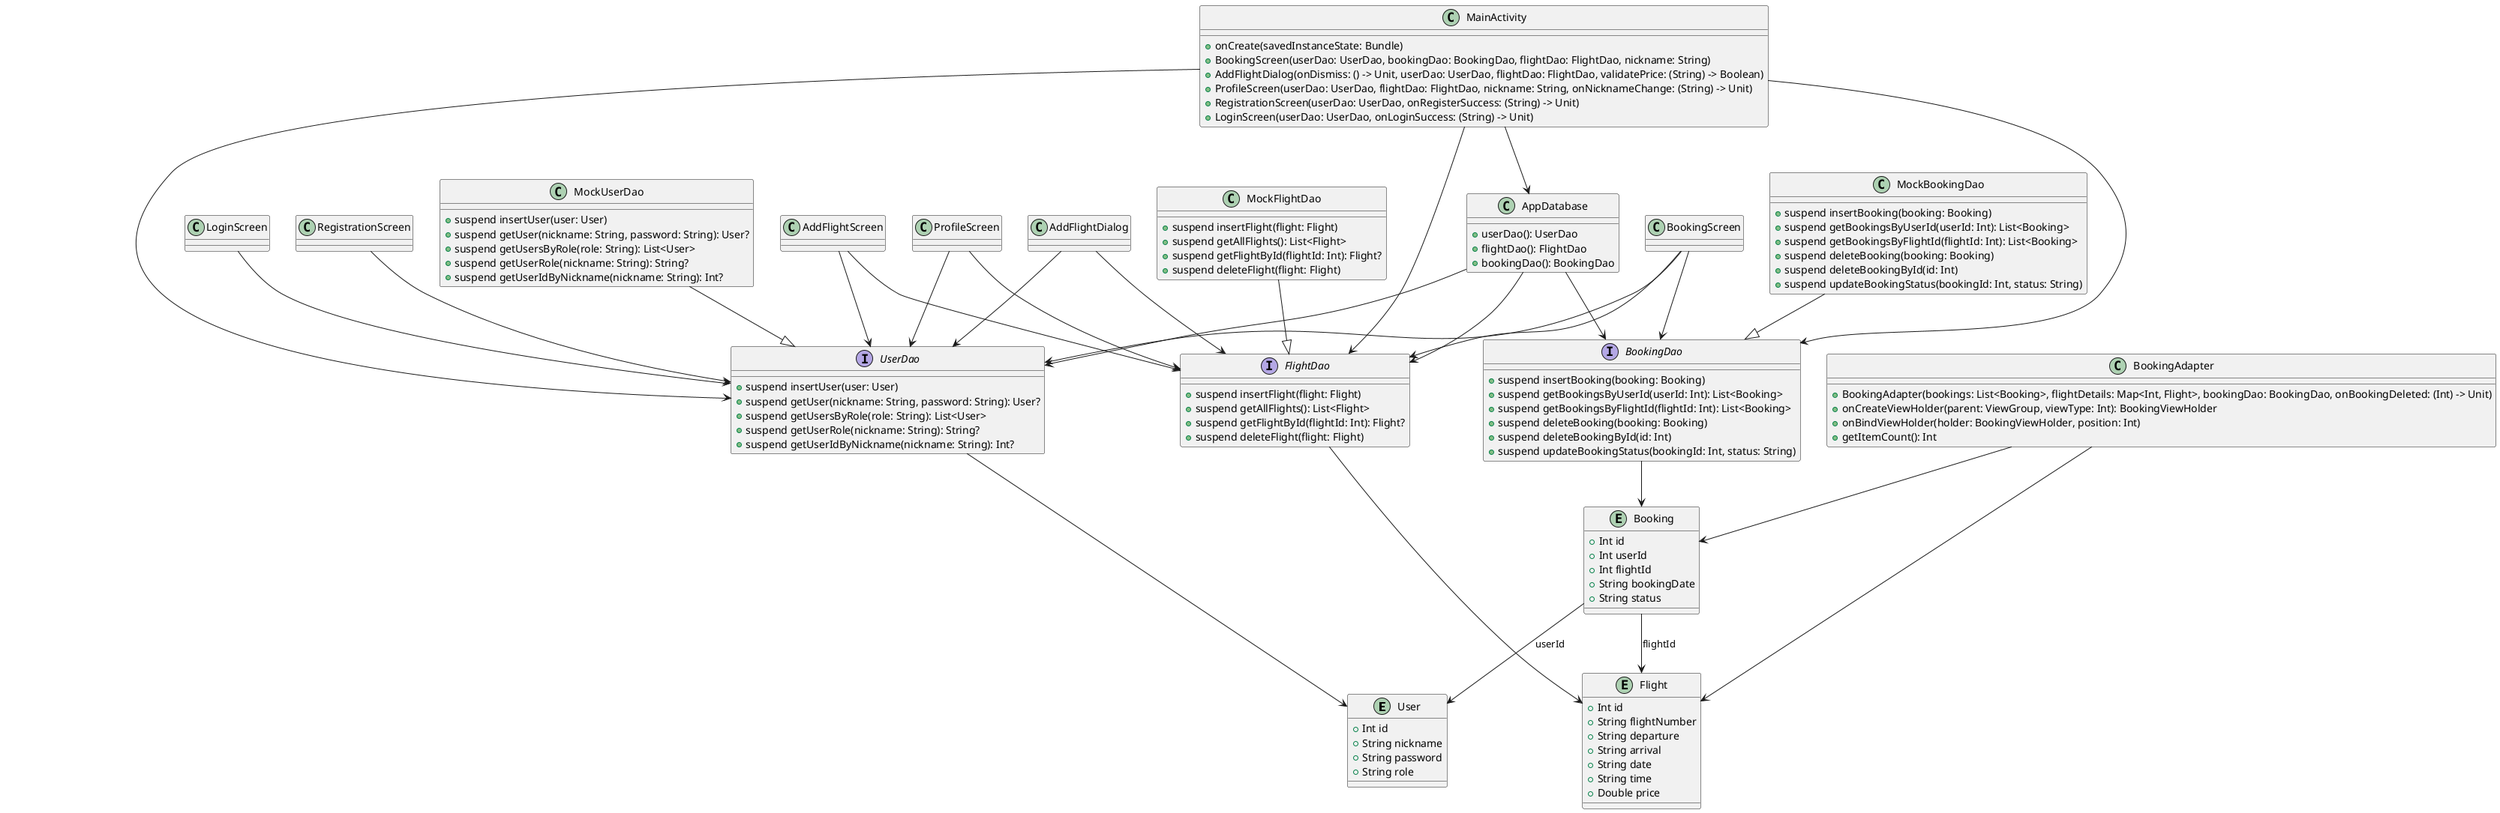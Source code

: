 @startuml


' Entities
entity "User" {
    +Int id
    +String nickname
    +String password
    +String role
}

entity "Flight" {
    +Int id
    +String flightNumber
    +String departure
    +String arrival
    +String date
    +String time
    +Double price
}

entity "Booking" {
    +Int id
    +Int userId
    +Int flightId
    +String bookingDate
    +String status
}

' DAOs
interface "UserDao" {
    +suspend insertUser(user: User)
    +suspend getUser(nickname: String, password: String): User?
    +suspend getUsersByRole(role: String): List<User>
    +suspend getUserRole(nickname: String): String?
    +suspend getUserIdByNickname(nickname: String): Int?
}

interface "FlightDao" {
    +suspend insertFlight(flight: Flight)
    +suspend getAllFlights(): List<Flight>
    +suspend getFlightById(flightId: Int): Flight?
    +suspend deleteFlight(flight: Flight)
}

interface "BookingDao" {
    +suspend insertBooking(booking: Booking)
    +suspend getBookingsByUserId(userId: Int): List<Booking>
    +suspend getBookingsByFlightId(flightId: Int): List<Booking>
    +suspend deleteBooking(booking: Booking)
    +suspend deleteBookingById(id: Int)
    +suspend updateBookingStatus(bookingId: Int, status: String)
}

' Mock DAOs
class "MockUserDao" {
    +suspend insertUser(user: User)
    +suspend getUser(nickname: String, password: String): User?
    +suspend getUsersByRole(role: String): List<User>
    +suspend getUserRole(nickname: String): String?
    +suspend getUserIdByNickname(nickname: String): Int?
}

class "MockFlightDao" {
    +suspend insertFlight(flight: Flight)
    +suspend getAllFlights(): List<Flight>
    +suspend getFlightById(flightId: Int): Flight?
    +suspend deleteFlight(flight: Flight)
}

class "MockBookingDao" {
    +suspend insertBooking(booking: Booking)
    +suspend getBookingsByUserId(userId: Int): List<Booking>
    +suspend getBookingsByFlightId(flightId: Int): List<Booking>
    +suspend deleteBooking(booking: Booking)
    +suspend deleteBookingById(id: Int)
    +suspend updateBookingStatus(bookingId: Int, status: String)
}

' Database
class "AppDatabase" {
    +userDao(): UserDao
    +flightDao(): FlightDao
    +bookingDao(): BookingDao
}

' MainActivity
class "MainActivity" {
    +onCreate(savedInstanceState: Bundle)
    +BookingScreen(userDao: UserDao, bookingDao: BookingDao, flightDao: FlightDao, nickname: String)
    +AddFlightDialog(onDismiss: () -> Unit, userDao: UserDao, flightDao: FlightDao, validatePrice: (String) -> Boolean)
    +ProfileScreen(userDao: UserDao, flightDao: FlightDao, nickname: String, onNicknameChange: (String) -> Unit)
    +RegistrationScreen(userDao: UserDao, onRegisterSuccess: (String) -> Unit)
    +LoginScreen(userDao: UserDao, onLoginSuccess: (String) -> Unit)

}

' BookingAdapter
class "BookingAdapter" {
    +BookingAdapter(bookings: List<Booking>, flightDetails: Map<Int, Flight>, bookingDao: BookingDao, onBookingDeleted: (Int) -> Unit)
    +onCreateViewHolder(parent: ViewGroup, viewType: Int): BookingViewHolder
    +onBindViewHolder(holder: BookingViewHolder, position: Int)
    +getItemCount(): Int
}



' Relationships
UserDao --> User
FlightDao --> Flight
BookingDao --> Booking

AppDatabase --> UserDao
AppDatabase --> FlightDao
AppDatabase --> BookingDao

Booking --> User : "userId"
Booking --> Flight : "flightId"

MainActivity --> AppDatabase
MainActivity --> UserDao
MainActivity --> FlightDao
MainActivity --> BookingDao

BookingScreen --> BookingDao
BookingScreen --> FlightDao
BookingScreen --> UserDao

BookingAdapter --> Booking
BookingAdapter --> Flight

AddFlightDialog --> UserDao
AddFlightDialog --> FlightDao

AddFlightScreen --> UserDao
AddFlightScreen --> FlightDao

ProfileScreen --> UserDao
ProfileScreen --> FlightDao

LoginScreen --> UserDao
RegistrationScreen --> UserDao

MockUserDao --|> UserDao
MockFlightDao --|> FlightDao
MockBookingDao --|> BookingDao

@enduml
